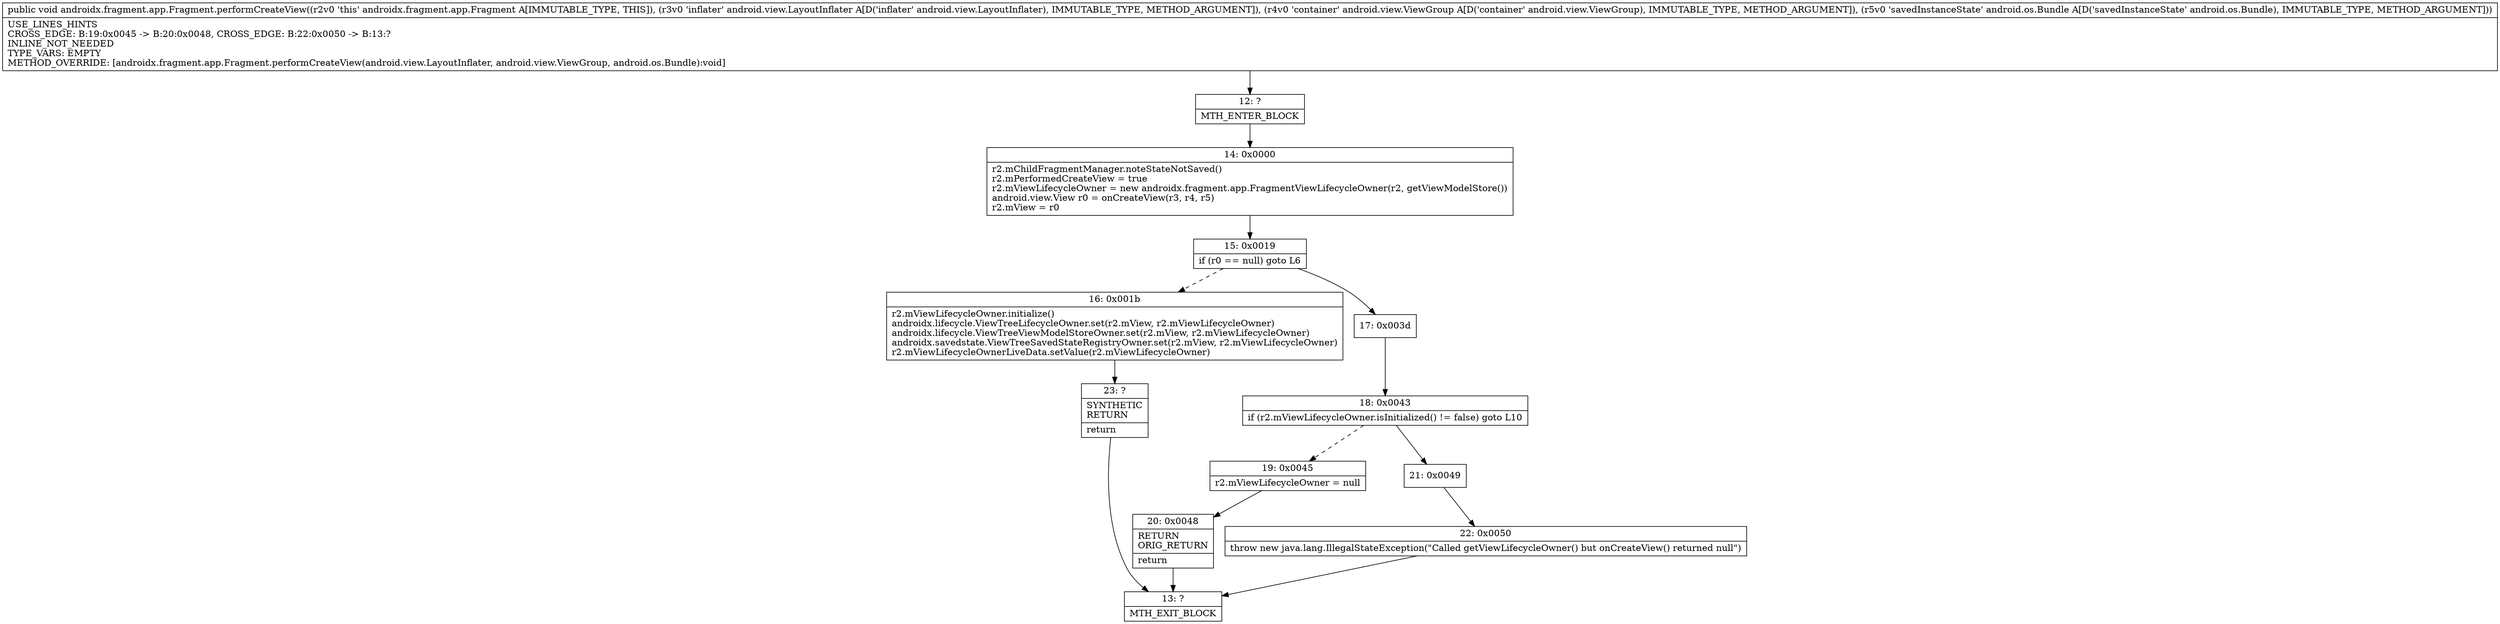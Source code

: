 digraph "CFG forandroidx.fragment.app.Fragment.performCreateView(Landroid\/view\/LayoutInflater;Landroid\/view\/ViewGroup;Landroid\/os\/Bundle;)V" {
Node_12 [shape=record,label="{12\:\ ?|MTH_ENTER_BLOCK\l}"];
Node_14 [shape=record,label="{14\:\ 0x0000|r2.mChildFragmentManager.noteStateNotSaved()\lr2.mPerformedCreateView = true\lr2.mViewLifecycleOwner = new androidx.fragment.app.FragmentViewLifecycleOwner(r2, getViewModelStore())\landroid.view.View r0 = onCreateView(r3, r4, r5)\lr2.mView = r0\l}"];
Node_15 [shape=record,label="{15\:\ 0x0019|if (r0 == null) goto L6\l}"];
Node_16 [shape=record,label="{16\:\ 0x001b|r2.mViewLifecycleOwner.initialize()\landroidx.lifecycle.ViewTreeLifecycleOwner.set(r2.mView, r2.mViewLifecycleOwner)\landroidx.lifecycle.ViewTreeViewModelStoreOwner.set(r2.mView, r2.mViewLifecycleOwner)\landroidx.savedstate.ViewTreeSavedStateRegistryOwner.set(r2.mView, r2.mViewLifecycleOwner)\lr2.mViewLifecycleOwnerLiveData.setValue(r2.mViewLifecycleOwner)\l}"];
Node_23 [shape=record,label="{23\:\ ?|SYNTHETIC\lRETURN\l|return\l}"];
Node_13 [shape=record,label="{13\:\ ?|MTH_EXIT_BLOCK\l}"];
Node_17 [shape=record,label="{17\:\ 0x003d}"];
Node_18 [shape=record,label="{18\:\ 0x0043|if (r2.mViewLifecycleOwner.isInitialized() != false) goto L10\l}"];
Node_19 [shape=record,label="{19\:\ 0x0045|r2.mViewLifecycleOwner = null\l}"];
Node_20 [shape=record,label="{20\:\ 0x0048|RETURN\lORIG_RETURN\l|return\l}"];
Node_21 [shape=record,label="{21\:\ 0x0049}"];
Node_22 [shape=record,label="{22\:\ 0x0050|throw new java.lang.IllegalStateException(\"Called getViewLifecycleOwner() but onCreateView() returned null\")\l}"];
MethodNode[shape=record,label="{public void androidx.fragment.app.Fragment.performCreateView((r2v0 'this' androidx.fragment.app.Fragment A[IMMUTABLE_TYPE, THIS]), (r3v0 'inflater' android.view.LayoutInflater A[D('inflater' android.view.LayoutInflater), IMMUTABLE_TYPE, METHOD_ARGUMENT]), (r4v0 'container' android.view.ViewGroup A[D('container' android.view.ViewGroup), IMMUTABLE_TYPE, METHOD_ARGUMENT]), (r5v0 'savedInstanceState' android.os.Bundle A[D('savedInstanceState' android.os.Bundle), IMMUTABLE_TYPE, METHOD_ARGUMENT]))  | USE_LINES_HINTS\lCROSS_EDGE: B:19:0x0045 \-\> B:20:0x0048, CROSS_EDGE: B:22:0x0050 \-\> B:13:?\lINLINE_NOT_NEEDED\lTYPE_VARS: EMPTY\lMETHOD_OVERRIDE: [androidx.fragment.app.Fragment.performCreateView(android.view.LayoutInflater, android.view.ViewGroup, android.os.Bundle):void]\l}"];
MethodNode -> Node_12;Node_12 -> Node_14;
Node_14 -> Node_15;
Node_15 -> Node_16[style=dashed];
Node_15 -> Node_17;
Node_16 -> Node_23;
Node_23 -> Node_13;
Node_17 -> Node_18;
Node_18 -> Node_19[style=dashed];
Node_18 -> Node_21;
Node_19 -> Node_20;
Node_20 -> Node_13;
Node_21 -> Node_22;
Node_22 -> Node_13;
}

